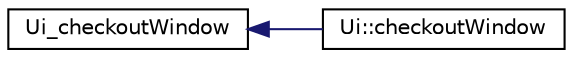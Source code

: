 digraph "Graphical Class Hierarchy"
{
 // LATEX_PDF_SIZE
  edge [fontname="Helvetica",fontsize="10",labelfontname="Helvetica",labelfontsize="10"];
  node [fontname="Helvetica",fontsize="10",shape=record];
  rankdir="LR";
  Node0 [label="Ui_checkoutWindow",height=0.2,width=0.4,color="black", fillcolor="white", style="filled",URL="$classUi__checkoutWindow.html",tooltip=" "];
  Node0 -> Node1 [dir="back",color="midnightblue",fontsize="10",style="solid",fontname="Helvetica"];
  Node1 [label="Ui::checkoutWindow",height=0.2,width=0.4,color="black", fillcolor="white", style="filled",URL="$classUi_1_1checkoutWindow.html",tooltip=" "];
}
